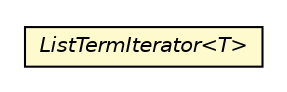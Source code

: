 #!/usr/local/bin/dot
#
# Class diagram 
# Generated by UMLGraph version R5_6 (http://www.umlgraph.org/)
#

digraph G {
	edge [fontname="Helvetica",fontsize=10,labelfontname="Helvetica",labelfontsize=10];
	node [fontname="Helvetica",fontsize=10,shape=plaintext];
	nodesep=0.25;
	ranksep=0.5;
	// jason.asSyntax.ListTermImpl.ListTermIterator<T>
	c40495 [label=<<table title="jason.asSyntax.ListTermImpl.ListTermIterator" border="0" cellborder="1" cellspacing="0" cellpadding="2" port="p" bgcolor="lemonChiffon" href="./ListTermImpl.ListTermIterator.html">
		<tr><td><table border="0" cellspacing="0" cellpadding="1">
<tr><td align="center" balign="center"><font face="Helvetica-Oblique"> ListTermIterator&lt;T&gt; </font></td></tr>
		</table></td></tr>
		</table>>, URL="./ListTermImpl.ListTermIterator.html", fontname="Helvetica", fontcolor="black", fontsize=10.0];
}

